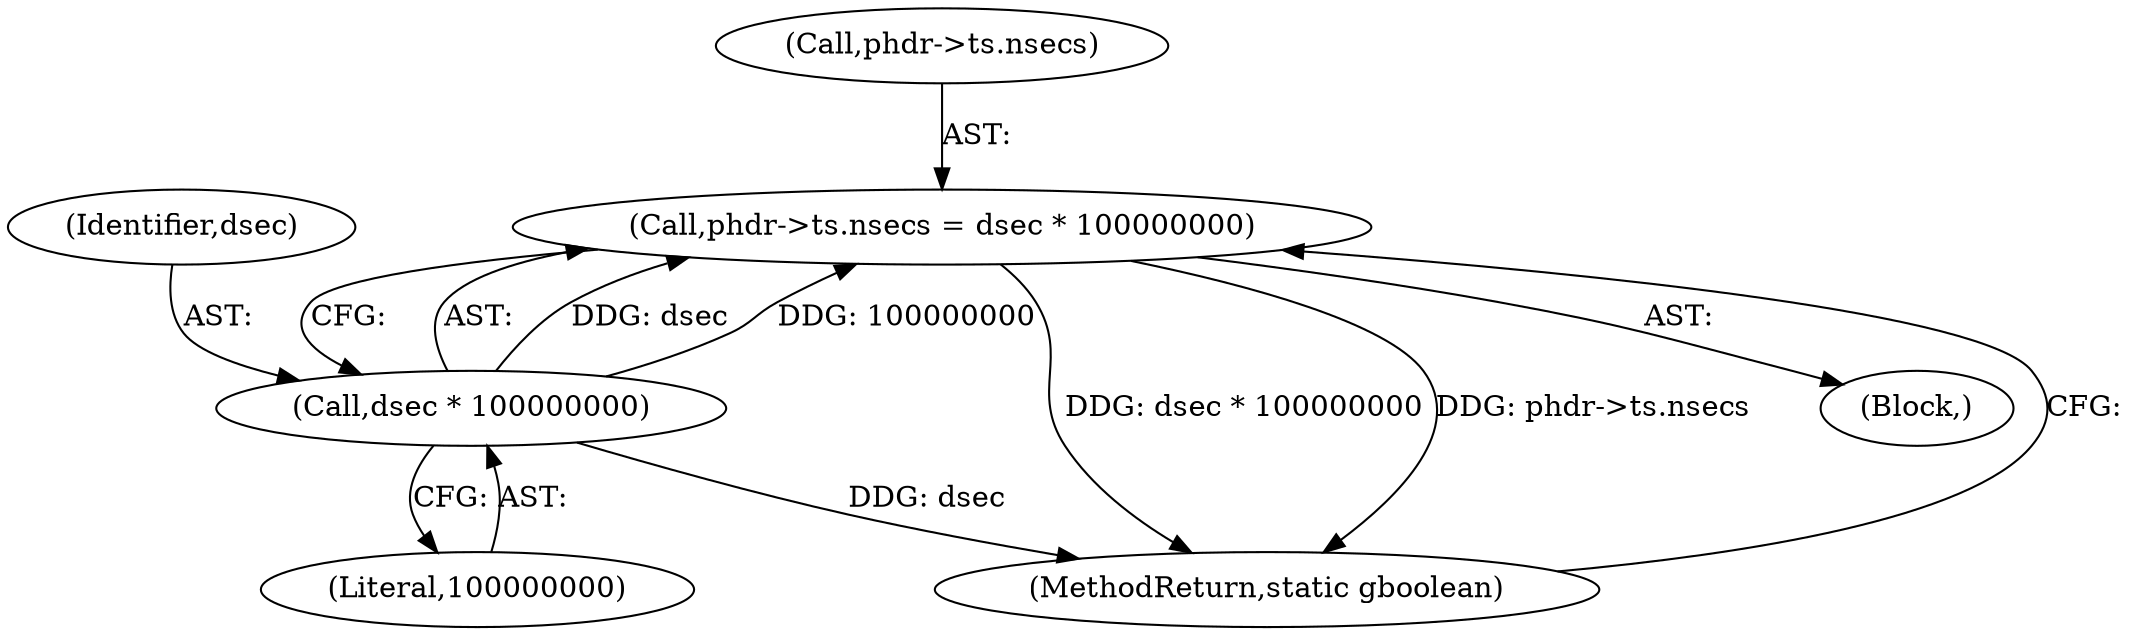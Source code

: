 digraph "0_wireshark_6a140eca7b78b230f1f90a739a32257476513c78_2@pointer" {
"1000195" [label="(Call,phdr->ts.nsecs = dsec * 100000000)"];
"1000201" [label="(Call,dsec * 100000000)"];
"1000195" [label="(Call,phdr->ts.nsecs = dsec * 100000000)"];
"1000204" [label="(MethodReturn,static gboolean)"];
"1000109" [label="(Block,)"];
"1000201" [label="(Call,dsec * 100000000)"];
"1000203" [label="(Literal,100000000)"];
"1000202" [label="(Identifier,dsec)"];
"1000196" [label="(Call,phdr->ts.nsecs)"];
"1000195" -> "1000109"  [label="AST: "];
"1000195" -> "1000201"  [label="CFG: "];
"1000196" -> "1000195"  [label="AST: "];
"1000201" -> "1000195"  [label="AST: "];
"1000204" -> "1000195"  [label="CFG: "];
"1000195" -> "1000204"  [label="DDG: dsec * 100000000"];
"1000195" -> "1000204"  [label="DDG: phdr->ts.nsecs"];
"1000201" -> "1000195"  [label="DDG: dsec"];
"1000201" -> "1000195"  [label="DDG: 100000000"];
"1000201" -> "1000203"  [label="CFG: "];
"1000202" -> "1000201"  [label="AST: "];
"1000203" -> "1000201"  [label="AST: "];
"1000201" -> "1000204"  [label="DDG: dsec"];
}
